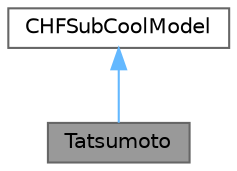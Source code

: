 digraph "Tatsumoto"
{
 // LATEX_PDF_SIZE
  bgcolor="transparent";
  edge [fontname=Helvetica,fontsize=10,labelfontname=Helvetica,labelfontsize=10];
  node [fontname=Helvetica,fontsize=10,shape=box,height=0.2,width=0.4];
  Node1 [id="Node000001",label="Tatsumoto",height=0.2,width=0.4,color="gray40", fillcolor="grey60", style="filled", fontcolor="black",tooltip="A critical heat flux (CHF) sub-cooling correlation model."];
  Node2 -> Node1 [id="edge1_Node000001_Node000002",dir="back",color="steelblue1",style="solid",tooltip=" "];
  Node2 [id="Node000002",label="CHFSubCoolModel",height=0.2,width=0.4,color="gray40", fillcolor="white", style="filled",URL="$classFoam_1_1wallBoilingModels_1_1CHFSubCoolModel.html",tooltip=" "];
}
